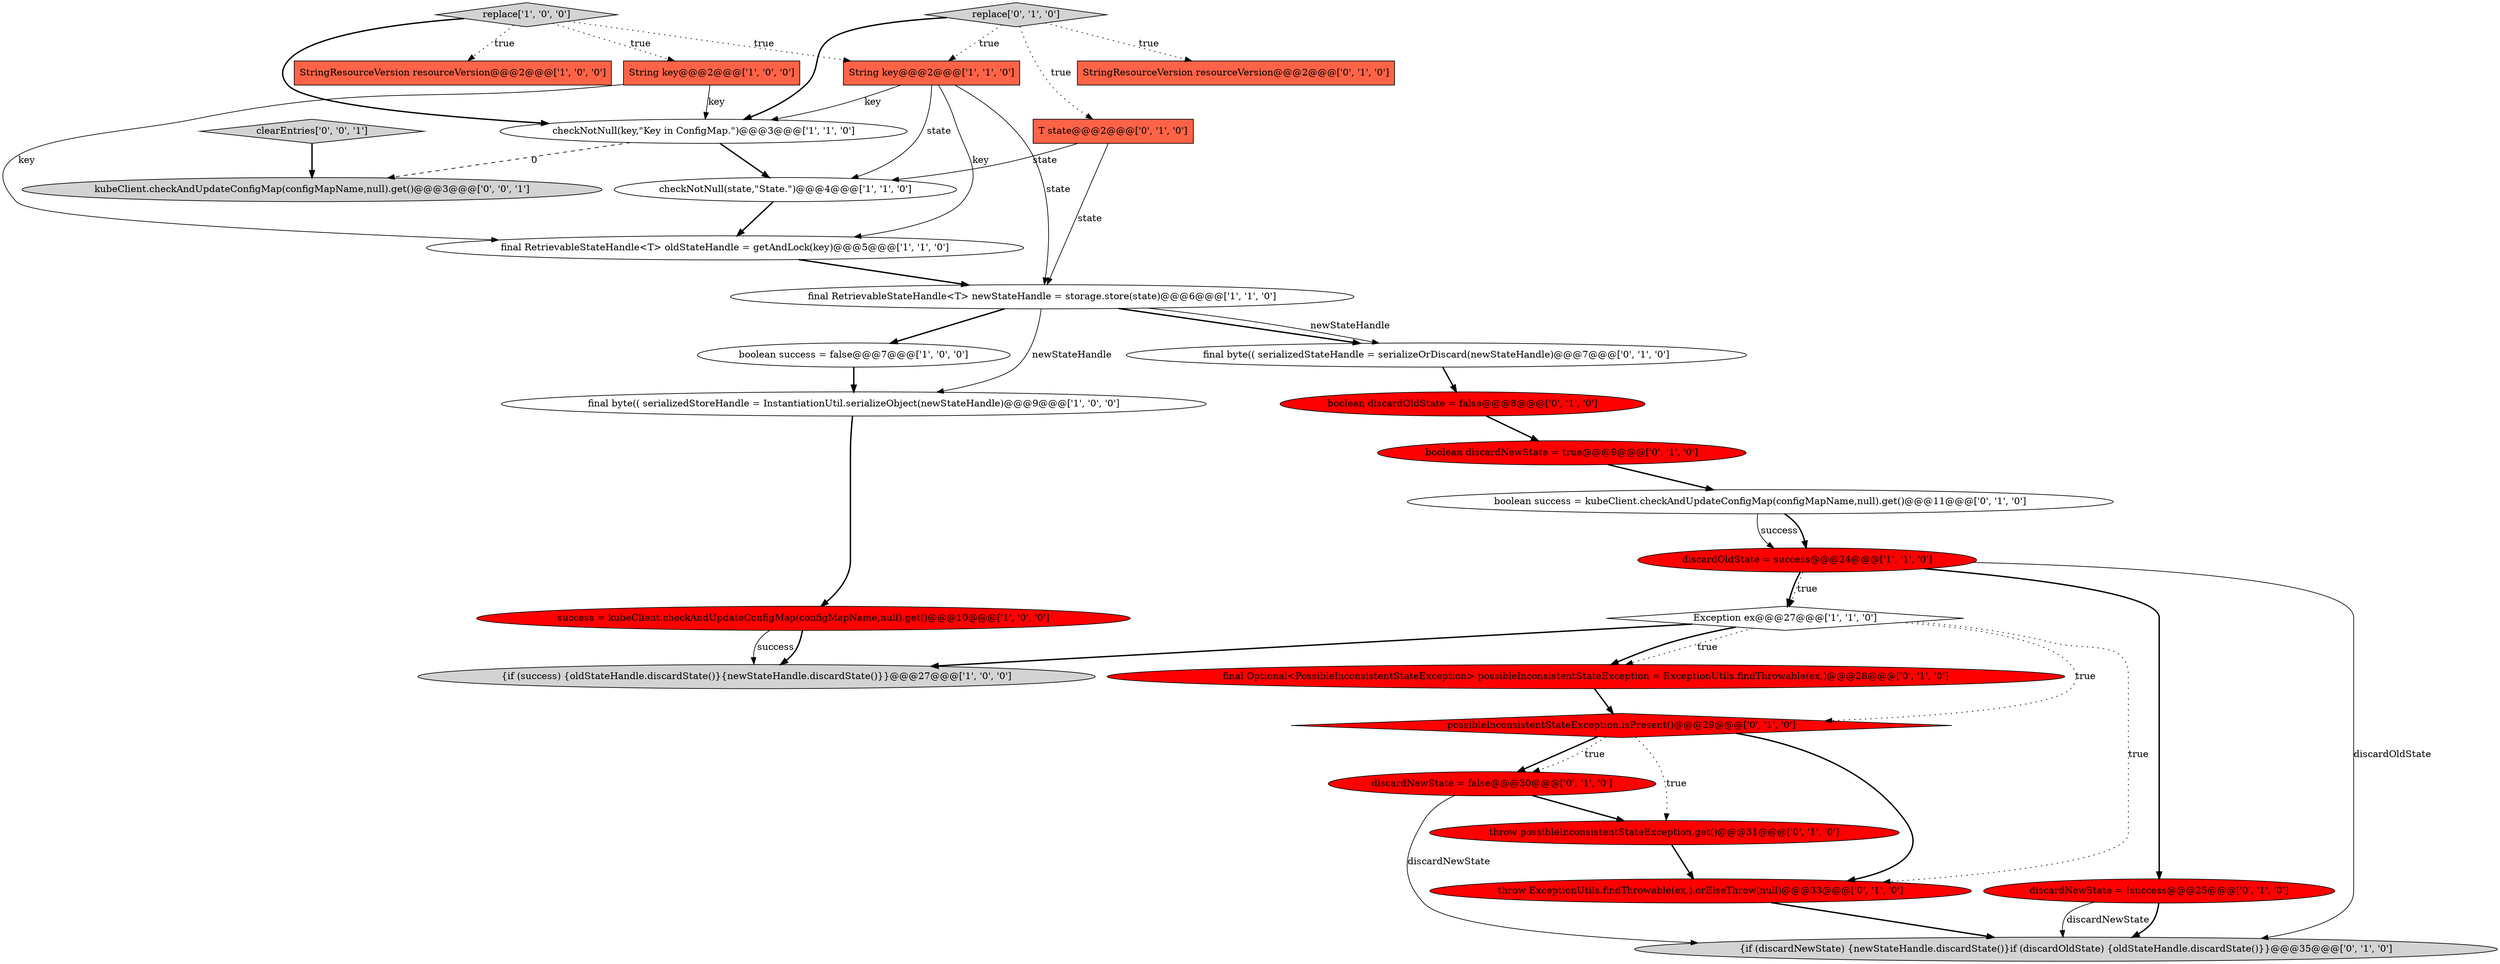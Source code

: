 digraph {
4 [style = filled, label = "checkNotNull(state,\"State.\")@@@4@@@['1', '1', '0']", fillcolor = white, shape = ellipse image = "AAA0AAABBB1BBB"];
6 [style = filled, label = "final RetrievableStateHandle<T> oldStateHandle = getAndLock(key)@@@5@@@['1', '1', '0']", fillcolor = white, shape = ellipse image = "AAA0AAABBB1BBB"];
25 [style = filled, label = "final Optional<PossibleInconsistentStateException> possibleInconsistentStateException = ExceptionUtils.findThrowable(ex,)@@@28@@@['0', '1', '0']", fillcolor = red, shape = ellipse image = "AAA1AAABBB2BBB"];
24 [style = filled, label = "possibleInconsistentStateException.isPresent()@@@29@@@['0', '1', '0']", fillcolor = red, shape = diamond image = "AAA1AAABBB2BBB"];
13 [style = filled, label = "String key@@@2@@@['1', '1', '0']", fillcolor = tomato, shape = box image = "AAA0AAABBB1BBB"];
29 [style = filled, label = "clearEntries['0', '0', '1']", fillcolor = lightgray, shape = diamond image = "AAA0AAABBB3BBB"];
3 [style = filled, label = "StringResourceVersion resourceVersion@@@2@@@['1', '0', '0']", fillcolor = tomato, shape = box image = "AAA0AAABBB1BBB"];
7 [style = filled, label = "final byte(( serializedStoreHandle = InstantiationUtil.serializeObject(newStateHandle)@@@9@@@['1', '0', '0']", fillcolor = white, shape = ellipse image = "AAA0AAABBB1BBB"];
27 [style = filled, label = "boolean discardNewState = true@@@9@@@['0', '1', '0']", fillcolor = red, shape = ellipse image = "AAA1AAABBB2BBB"];
10 [style = filled, label = "success = kubeClient.checkAndUpdateConfigMap(configMapName,null).get()@@@10@@@['1', '0', '0']", fillcolor = red, shape = ellipse image = "AAA1AAABBB1BBB"];
26 [style = filled, label = "boolean success = kubeClient.checkAndUpdateConfigMap(configMapName,null).get()@@@11@@@['0', '1', '0']", fillcolor = white, shape = ellipse image = "AAA0AAABBB2BBB"];
16 [style = filled, label = "throw possibleInconsistentStateException.get()@@@31@@@['0', '1', '0']", fillcolor = red, shape = ellipse image = "AAA1AAABBB2BBB"];
28 [style = filled, label = "kubeClient.checkAndUpdateConfigMap(configMapName,null).get()@@@3@@@['0', '0', '1']", fillcolor = lightgray, shape = ellipse image = "AAA0AAABBB3BBB"];
17 [style = filled, label = "boolean discardOldState = false@@@8@@@['0', '1', '0']", fillcolor = red, shape = ellipse image = "AAA1AAABBB2BBB"];
1 [style = filled, label = "boolean success = false@@@7@@@['1', '0', '0']", fillcolor = white, shape = ellipse image = "AAA0AAABBB1BBB"];
18 [style = filled, label = "final byte(( serializedStateHandle = serializeOrDiscard(newStateHandle)@@@7@@@['0', '1', '0']", fillcolor = white, shape = ellipse image = "AAA0AAABBB2BBB"];
19 [style = filled, label = "discardNewState = !success@@@25@@@['0', '1', '0']", fillcolor = red, shape = ellipse image = "AAA1AAABBB2BBB"];
9 [style = filled, label = "Exception ex@@@27@@@['1', '1', '0']", fillcolor = white, shape = diamond image = "AAA0AAABBB1BBB"];
11 [style = filled, label = "String key@@@2@@@['1', '0', '0']", fillcolor = tomato, shape = box image = "AAA0AAABBB1BBB"];
22 [style = filled, label = "T state@@@2@@@['0', '1', '0']", fillcolor = tomato, shape = box image = "AAA0AAABBB2BBB"];
15 [style = filled, label = "throw ExceptionUtils.findThrowable(ex,).orElseThrow(null)@@@33@@@['0', '1', '0']", fillcolor = red, shape = ellipse image = "AAA1AAABBB2BBB"];
2 [style = filled, label = "discardOldState = success@@@24@@@['1', '1', '0']", fillcolor = red, shape = ellipse image = "AAA1AAABBB1BBB"];
14 [style = filled, label = "{if (discardNewState) {newStateHandle.discardState()}if (discardOldState) {oldStateHandle.discardState()}}@@@35@@@['0', '1', '0']", fillcolor = lightgray, shape = ellipse image = "AAA0AAABBB2BBB"];
12 [style = filled, label = "replace['1', '0', '0']", fillcolor = lightgray, shape = diamond image = "AAA0AAABBB1BBB"];
0 [style = filled, label = "checkNotNull(key,\"Key in ConfigMap.\")@@@3@@@['1', '1', '0']", fillcolor = white, shape = ellipse image = "AAA0AAABBB1BBB"];
21 [style = filled, label = "discardNewState = false@@@30@@@['0', '1', '0']", fillcolor = red, shape = ellipse image = "AAA1AAABBB2BBB"];
23 [style = filled, label = "replace['0', '1', '0']", fillcolor = lightgray, shape = diamond image = "AAA0AAABBB2BBB"];
20 [style = filled, label = "StringResourceVersion resourceVersion@@@2@@@['0', '1', '0']", fillcolor = tomato, shape = box image = "AAA0AAABBB2BBB"];
8 [style = filled, label = "final RetrievableStateHandle<T> newStateHandle = storage.store(state)@@@6@@@['1', '1', '0']", fillcolor = white, shape = ellipse image = "AAA0AAABBB1BBB"];
5 [style = filled, label = "{if (success) {oldStateHandle.discardState()}{newStateHandle.discardState()}}@@@27@@@['1', '0', '0']", fillcolor = lightgray, shape = ellipse image = "AAA0AAABBB1BBB"];
16->15 [style = bold, label=""];
12->3 [style = dotted, label="true"];
2->19 [style = bold, label=""];
2->14 [style = solid, label="discardOldState"];
11->6 [style = solid, label="key"];
15->14 [style = bold, label=""];
23->22 [style = dotted, label="true"];
24->15 [style = bold, label=""];
4->6 [style = bold, label=""];
19->14 [style = solid, label="discardNewState"];
7->10 [style = bold, label=""];
8->18 [style = bold, label=""];
26->2 [style = solid, label="success"];
18->17 [style = bold, label=""];
8->18 [style = solid, label="newStateHandle"];
13->6 [style = solid, label="key"];
2->9 [style = bold, label=""];
0->28 [style = dashed, label="0"];
12->0 [style = bold, label=""];
1->7 [style = bold, label=""];
23->0 [style = bold, label=""];
24->16 [style = dotted, label="true"];
9->25 [style = dotted, label="true"];
9->24 [style = dotted, label="true"];
12->11 [style = dotted, label="true"];
29->28 [style = bold, label=""];
8->1 [style = bold, label=""];
11->0 [style = solid, label="key"];
25->24 [style = bold, label=""];
13->0 [style = solid, label="key"];
26->2 [style = bold, label=""];
12->13 [style = dotted, label="true"];
21->14 [style = solid, label="discardNewState"];
10->5 [style = solid, label="success"];
13->4 [style = solid, label="state"];
13->8 [style = solid, label="state"];
10->5 [style = bold, label=""];
27->26 [style = bold, label=""];
19->14 [style = bold, label=""];
2->9 [style = dotted, label="true"];
24->21 [style = bold, label=""];
22->4 [style = solid, label="state"];
0->4 [style = bold, label=""];
9->25 [style = bold, label=""];
23->13 [style = dotted, label="true"];
23->20 [style = dotted, label="true"];
6->8 [style = bold, label=""];
9->5 [style = bold, label=""];
21->16 [style = bold, label=""];
9->15 [style = dotted, label="true"];
8->7 [style = solid, label="newStateHandle"];
17->27 [style = bold, label=""];
24->21 [style = dotted, label="true"];
22->8 [style = solid, label="state"];
}
